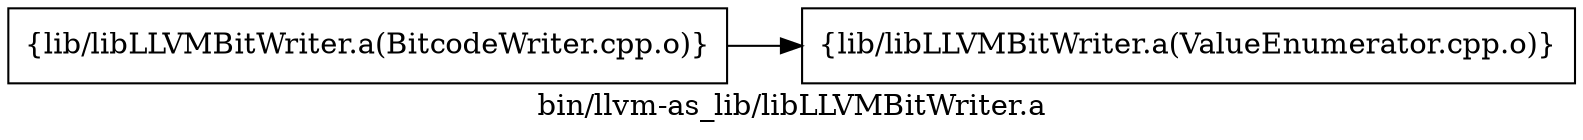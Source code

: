 digraph "bin/llvm-as_lib/libLLVMBitWriter.a" {
	label="bin/llvm-as_lib/libLLVMBitWriter.a";
	rankdir=LR;
	{ rank=same; Node0x55bf19d5e5e8;  }

	Node0x55bf19d5e5e8 [shape=record,shape=box,group=0,label="{lib/libLLVMBitWriter.a(BitcodeWriter.cpp.o)}"];
	Node0x55bf19d5e5e8 -> Node0x55bf19d5d968;
	Node0x55bf19d5d968 [shape=record,shape=box,group=0,label="{lib/libLLVMBitWriter.a(ValueEnumerator.cpp.o)}"];
}
